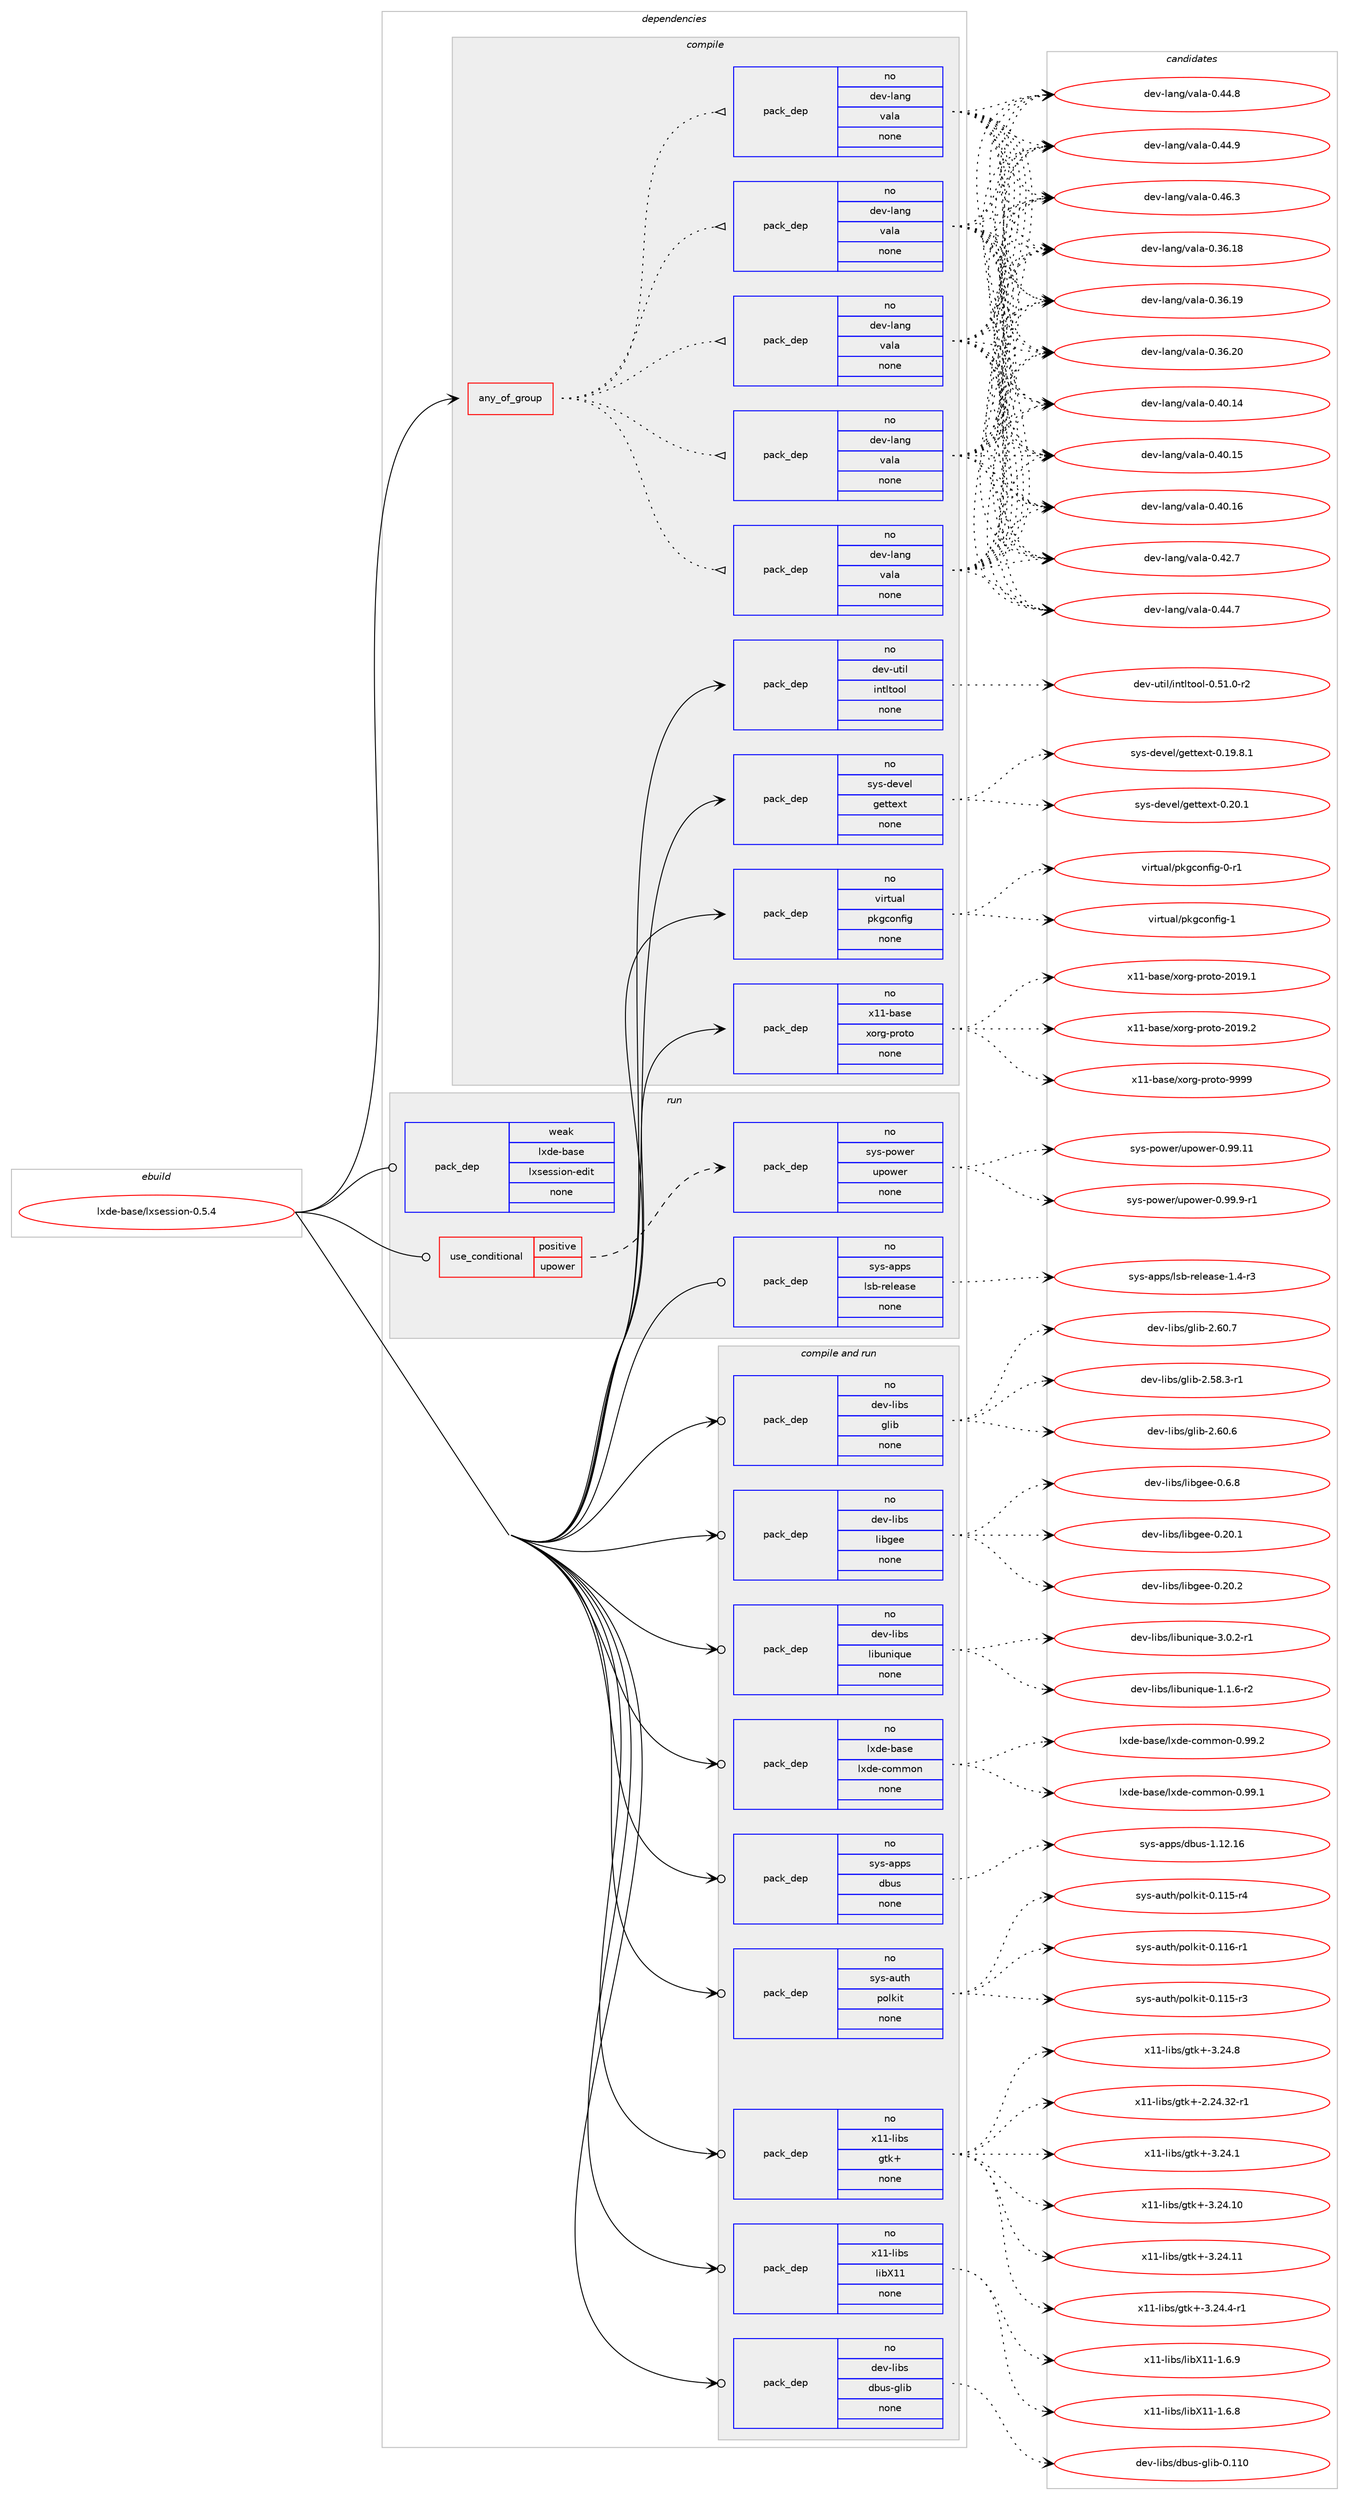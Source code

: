 digraph prolog {

# *************
# Graph options
# *************

newrank=true;
concentrate=true;
compound=true;
graph [rankdir=LR,fontname=Helvetica,fontsize=10,ranksep=1.5];#, ranksep=2.5, nodesep=0.2];
edge  [arrowhead=vee];
node  [fontname=Helvetica,fontsize=10];

# **********
# The ebuild
# **********

subgraph cluster_leftcol {
color=gray;
label=<<i>ebuild</i>>;
id [label="lxde-base/lxsession-0.5.4", color=red, width=4, href="../lxde-base/lxsession-0.5.4.svg"];
}

# ****************
# The dependencies
# ****************

subgraph cluster_midcol {
color=gray;
label=<<i>dependencies</i>>;
subgraph cluster_compile {
fillcolor="#eeeeee";
style=filled;
label=<<i>compile</i>>;
subgraph any12909 {
dependency770037 [label=<<TABLE BORDER="0" CELLBORDER="1" CELLSPACING="0" CELLPADDING="4"><TR><TD CELLPADDING="10">any_of_group</TD></TR></TABLE>>, shape=none, color=red];subgraph pack569044 {
dependency770038 [label=<<TABLE BORDER="0" CELLBORDER="1" CELLSPACING="0" CELLPADDING="4" WIDTH="220"><TR><TD ROWSPAN="6" CELLPADDING="30">pack_dep</TD></TR><TR><TD WIDTH="110">no</TD></TR><TR><TD>dev-lang</TD></TR><TR><TD>vala</TD></TR><TR><TD>none</TD></TR><TR><TD></TD></TR></TABLE>>, shape=none, color=blue];
}
dependency770037:e -> dependency770038:w [weight=20,style="dotted",arrowhead="oinv"];
subgraph pack569045 {
dependency770039 [label=<<TABLE BORDER="0" CELLBORDER="1" CELLSPACING="0" CELLPADDING="4" WIDTH="220"><TR><TD ROWSPAN="6" CELLPADDING="30">pack_dep</TD></TR><TR><TD WIDTH="110">no</TD></TR><TR><TD>dev-lang</TD></TR><TR><TD>vala</TD></TR><TR><TD>none</TD></TR><TR><TD></TD></TR></TABLE>>, shape=none, color=blue];
}
dependency770037:e -> dependency770039:w [weight=20,style="dotted",arrowhead="oinv"];
subgraph pack569046 {
dependency770040 [label=<<TABLE BORDER="0" CELLBORDER="1" CELLSPACING="0" CELLPADDING="4" WIDTH="220"><TR><TD ROWSPAN="6" CELLPADDING="30">pack_dep</TD></TR><TR><TD WIDTH="110">no</TD></TR><TR><TD>dev-lang</TD></TR><TR><TD>vala</TD></TR><TR><TD>none</TD></TR><TR><TD></TD></TR></TABLE>>, shape=none, color=blue];
}
dependency770037:e -> dependency770040:w [weight=20,style="dotted",arrowhead="oinv"];
subgraph pack569047 {
dependency770041 [label=<<TABLE BORDER="0" CELLBORDER="1" CELLSPACING="0" CELLPADDING="4" WIDTH="220"><TR><TD ROWSPAN="6" CELLPADDING="30">pack_dep</TD></TR><TR><TD WIDTH="110">no</TD></TR><TR><TD>dev-lang</TD></TR><TR><TD>vala</TD></TR><TR><TD>none</TD></TR><TR><TD></TD></TR></TABLE>>, shape=none, color=blue];
}
dependency770037:e -> dependency770041:w [weight=20,style="dotted",arrowhead="oinv"];
subgraph pack569048 {
dependency770042 [label=<<TABLE BORDER="0" CELLBORDER="1" CELLSPACING="0" CELLPADDING="4" WIDTH="220"><TR><TD ROWSPAN="6" CELLPADDING="30">pack_dep</TD></TR><TR><TD WIDTH="110">no</TD></TR><TR><TD>dev-lang</TD></TR><TR><TD>vala</TD></TR><TR><TD>none</TD></TR><TR><TD></TD></TR></TABLE>>, shape=none, color=blue];
}
dependency770037:e -> dependency770042:w [weight=20,style="dotted",arrowhead="oinv"];
}
id:e -> dependency770037:w [weight=20,style="solid",arrowhead="vee"];
subgraph pack569049 {
dependency770043 [label=<<TABLE BORDER="0" CELLBORDER="1" CELLSPACING="0" CELLPADDING="4" WIDTH="220"><TR><TD ROWSPAN="6" CELLPADDING="30">pack_dep</TD></TR><TR><TD WIDTH="110">no</TD></TR><TR><TD>dev-util</TD></TR><TR><TD>intltool</TD></TR><TR><TD>none</TD></TR><TR><TD></TD></TR></TABLE>>, shape=none, color=blue];
}
id:e -> dependency770043:w [weight=20,style="solid",arrowhead="vee"];
subgraph pack569050 {
dependency770044 [label=<<TABLE BORDER="0" CELLBORDER="1" CELLSPACING="0" CELLPADDING="4" WIDTH="220"><TR><TD ROWSPAN="6" CELLPADDING="30">pack_dep</TD></TR><TR><TD WIDTH="110">no</TD></TR><TR><TD>sys-devel</TD></TR><TR><TD>gettext</TD></TR><TR><TD>none</TD></TR><TR><TD></TD></TR></TABLE>>, shape=none, color=blue];
}
id:e -> dependency770044:w [weight=20,style="solid",arrowhead="vee"];
subgraph pack569051 {
dependency770045 [label=<<TABLE BORDER="0" CELLBORDER="1" CELLSPACING="0" CELLPADDING="4" WIDTH="220"><TR><TD ROWSPAN="6" CELLPADDING="30">pack_dep</TD></TR><TR><TD WIDTH="110">no</TD></TR><TR><TD>virtual</TD></TR><TR><TD>pkgconfig</TD></TR><TR><TD>none</TD></TR><TR><TD></TD></TR></TABLE>>, shape=none, color=blue];
}
id:e -> dependency770045:w [weight=20,style="solid",arrowhead="vee"];
subgraph pack569052 {
dependency770046 [label=<<TABLE BORDER="0" CELLBORDER="1" CELLSPACING="0" CELLPADDING="4" WIDTH="220"><TR><TD ROWSPAN="6" CELLPADDING="30">pack_dep</TD></TR><TR><TD WIDTH="110">no</TD></TR><TR><TD>x11-base</TD></TR><TR><TD>xorg-proto</TD></TR><TR><TD>none</TD></TR><TR><TD></TD></TR></TABLE>>, shape=none, color=blue];
}
id:e -> dependency770046:w [weight=20,style="solid",arrowhead="vee"];
}
subgraph cluster_compileandrun {
fillcolor="#eeeeee";
style=filled;
label=<<i>compile and run</i>>;
subgraph pack569053 {
dependency770047 [label=<<TABLE BORDER="0" CELLBORDER="1" CELLSPACING="0" CELLPADDING="4" WIDTH="220"><TR><TD ROWSPAN="6" CELLPADDING="30">pack_dep</TD></TR><TR><TD WIDTH="110">no</TD></TR><TR><TD>dev-libs</TD></TR><TR><TD>dbus-glib</TD></TR><TR><TD>none</TD></TR><TR><TD></TD></TR></TABLE>>, shape=none, color=blue];
}
id:e -> dependency770047:w [weight=20,style="solid",arrowhead="odotvee"];
subgraph pack569054 {
dependency770048 [label=<<TABLE BORDER="0" CELLBORDER="1" CELLSPACING="0" CELLPADDING="4" WIDTH="220"><TR><TD ROWSPAN="6" CELLPADDING="30">pack_dep</TD></TR><TR><TD WIDTH="110">no</TD></TR><TR><TD>dev-libs</TD></TR><TR><TD>glib</TD></TR><TR><TD>none</TD></TR><TR><TD></TD></TR></TABLE>>, shape=none, color=blue];
}
id:e -> dependency770048:w [weight=20,style="solid",arrowhead="odotvee"];
subgraph pack569055 {
dependency770049 [label=<<TABLE BORDER="0" CELLBORDER="1" CELLSPACING="0" CELLPADDING="4" WIDTH="220"><TR><TD ROWSPAN="6" CELLPADDING="30">pack_dep</TD></TR><TR><TD WIDTH="110">no</TD></TR><TR><TD>dev-libs</TD></TR><TR><TD>libgee</TD></TR><TR><TD>none</TD></TR><TR><TD></TD></TR></TABLE>>, shape=none, color=blue];
}
id:e -> dependency770049:w [weight=20,style="solid",arrowhead="odotvee"];
subgraph pack569056 {
dependency770050 [label=<<TABLE BORDER="0" CELLBORDER="1" CELLSPACING="0" CELLPADDING="4" WIDTH="220"><TR><TD ROWSPAN="6" CELLPADDING="30">pack_dep</TD></TR><TR><TD WIDTH="110">no</TD></TR><TR><TD>dev-libs</TD></TR><TR><TD>libunique</TD></TR><TR><TD>none</TD></TR><TR><TD></TD></TR></TABLE>>, shape=none, color=blue];
}
id:e -> dependency770050:w [weight=20,style="solid",arrowhead="odotvee"];
subgraph pack569057 {
dependency770051 [label=<<TABLE BORDER="0" CELLBORDER="1" CELLSPACING="0" CELLPADDING="4" WIDTH="220"><TR><TD ROWSPAN="6" CELLPADDING="30">pack_dep</TD></TR><TR><TD WIDTH="110">no</TD></TR><TR><TD>lxde-base</TD></TR><TR><TD>lxde-common</TD></TR><TR><TD>none</TD></TR><TR><TD></TD></TR></TABLE>>, shape=none, color=blue];
}
id:e -> dependency770051:w [weight=20,style="solid",arrowhead="odotvee"];
subgraph pack569058 {
dependency770052 [label=<<TABLE BORDER="0" CELLBORDER="1" CELLSPACING="0" CELLPADDING="4" WIDTH="220"><TR><TD ROWSPAN="6" CELLPADDING="30">pack_dep</TD></TR><TR><TD WIDTH="110">no</TD></TR><TR><TD>sys-apps</TD></TR><TR><TD>dbus</TD></TR><TR><TD>none</TD></TR><TR><TD></TD></TR></TABLE>>, shape=none, color=blue];
}
id:e -> dependency770052:w [weight=20,style="solid",arrowhead="odotvee"];
subgraph pack569059 {
dependency770053 [label=<<TABLE BORDER="0" CELLBORDER="1" CELLSPACING="0" CELLPADDING="4" WIDTH="220"><TR><TD ROWSPAN="6" CELLPADDING="30">pack_dep</TD></TR><TR><TD WIDTH="110">no</TD></TR><TR><TD>sys-auth</TD></TR><TR><TD>polkit</TD></TR><TR><TD>none</TD></TR><TR><TD></TD></TR></TABLE>>, shape=none, color=blue];
}
id:e -> dependency770053:w [weight=20,style="solid",arrowhead="odotvee"];
subgraph pack569060 {
dependency770054 [label=<<TABLE BORDER="0" CELLBORDER="1" CELLSPACING="0" CELLPADDING="4" WIDTH="220"><TR><TD ROWSPAN="6" CELLPADDING="30">pack_dep</TD></TR><TR><TD WIDTH="110">no</TD></TR><TR><TD>x11-libs</TD></TR><TR><TD>gtk+</TD></TR><TR><TD>none</TD></TR><TR><TD></TD></TR></TABLE>>, shape=none, color=blue];
}
id:e -> dependency770054:w [weight=20,style="solid",arrowhead="odotvee"];
subgraph pack569061 {
dependency770055 [label=<<TABLE BORDER="0" CELLBORDER="1" CELLSPACING="0" CELLPADDING="4" WIDTH="220"><TR><TD ROWSPAN="6" CELLPADDING="30">pack_dep</TD></TR><TR><TD WIDTH="110">no</TD></TR><TR><TD>x11-libs</TD></TR><TR><TD>libX11</TD></TR><TR><TD>none</TD></TR><TR><TD></TD></TR></TABLE>>, shape=none, color=blue];
}
id:e -> dependency770055:w [weight=20,style="solid",arrowhead="odotvee"];
}
subgraph cluster_run {
fillcolor="#eeeeee";
style=filled;
label=<<i>run</i>>;
subgraph cond187678 {
dependency770056 [label=<<TABLE BORDER="0" CELLBORDER="1" CELLSPACING="0" CELLPADDING="4"><TR><TD ROWSPAN="3" CELLPADDING="10">use_conditional</TD></TR><TR><TD>positive</TD></TR><TR><TD>upower</TD></TR></TABLE>>, shape=none, color=red];
subgraph pack569062 {
dependency770057 [label=<<TABLE BORDER="0" CELLBORDER="1" CELLSPACING="0" CELLPADDING="4" WIDTH="220"><TR><TD ROWSPAN="6" CELLPADDING="30">pack_dep</TD></TR><TR><TD WIDTH="110">no</TD></TR><TR><TD>sys-power</TD></TR><TR><TD>upower</TD></TR><TR><TD>none</TD></TR><TR><TD></TD></TR></TABLE>>, shape=none, color=blue];
}
dependency770056:e -> dependency770057:w [weight=20,style="dashed",arrowhead="vee"];
}
id:e -> dependency770056:w [weight=20,style="solid",arrowhead="odot"];
subgraph pack569063 {
dependency770058 [label=<<TABLE BORDER="0" CELLBORDER="1" CELLSPACING="0" CELLPADDING="4" WIDTH="220"><TR><TD ROWSPAN="6" CELLPADDING="30">pack_dep</TD></TR><TR><TD WIDTH="110">no</TD></TR><TR><TD>sys-apps</TD></TR><TR><TD>lsb-release</TD></TR><TR><TD>none</TD></TR><TR><TD></TD></TR></TABLE>>, shape=none, color=blue];
}
id:e -> dependency770058:w [weight=20,style="solid",arrowhead="odot"];
subgraph pack569064 {
dependency770059 [label=<<TABLE BORDER="0" CELLBORDER="1" CELLSPACING="0" CELLPADDING="4" WIDTH="220"><TR><TD ROWSPAN="6" CELLPADDING="30">pack_dep</TD></TR><TR><TD WIDTH="110">weak</TD></TR><TR><TD>lxde-base</TD></TR><TR><TD>lxsession-edit</TD></TR><TR><TD>none</TD></TR><TR><TD></TD></TR></TABLE>>, shape=none, color=blue];
}
id:e -> dependency770059:w [weight=20,style="solid",arrowhead="odot"];
}
}

# **************
# The candidates
# **************

subgraph cluster_choices {
rank=same;
color=gray;
label=<<i>candidates</i>>;

subgraph choice569044 {
color=black;
nodesep=1;
choice10010111845108971101034711897108974548465154464956 [label="dev-lang/vala-0.36.18", color=red, width=4,href="../dev-lang/vala-0.36.18.svg"];
choice10010111845108971101034711897108974548465154464957 [label="dev-lang/vala-0.36.19", color=red, width=4,href="../dev-lang/vala-0.36.19.svg"];
choice10010111845108971101034711897108974548465154465048 [label="dev-lang/vala-0.36.20", color=red, width=4,href="../dev-lang/vala-0.36.20.svg"];
choice10010111845108971101034711897108974548465248464952 [label="dev-lang/vala-0.40.14", color=red, width=4,href="../dev-lang/vala-0.40.14.svg"];
choice10010111845108971101034711897108974548465248464953 [label="dev-lang/vala-0.40.15", color=red, width=4,href="../dev-lang/vala-0.40.15.svg"];
choice10010111845108971101034711897108974548465248464954 [label="dev-lang/vala-0.40.16", color=red, width=4,href="../dev-lang/vala-0.40.16.svg"];
choice100101118451089711010347118971089745484652504655 [label="dev-lang/vala-0.42.7", color=red, width=4,href="../dev-lang/vala-0.42.7.svg"];
choice100101118451089711010347118971089745484652524655 [label="dev-lang/vala-0.44.7", color=red, width=4,href="../dev-lang/vala-0.44.7.svg"];
choice100101118451089711010347118971089745484652524656 [label="dev-lang/vala-0.44.8", color=red, width=4,href="../dev-lang/vala-0.44.8.svg"];
choice100101118451089711010347118971089745484652524657 [label="dev-lang/vala-0.44.9", color=red, width=4,href="../dev-lang/vala-0.44.9.svg"];
choice100101118451089711010347118971089745484652544651 [label="dev-lang/vala-0.46.3", color=red, width=4,href="../dev-lang/vala-0.46.3.svg"];
dependency770038:e -> choice10010111845108971101034711897108974548465154464956:w [style=dotted,weight="100"];
dependency770038:e -> choice10010111845108971101034711897108974548465154464957:w [style=dotted,weight="100"];
dependency770038:e -> choice10010111845108971101034711897108974548465154465048:w [style=dotted,weight="100"];
dependency770038:e -> choice10010111845108971101034711897108974548465248464952:w [style=dotted,weight="100"];
dependency770038:e -> choice10010111845108971101034711897108974548465248464953:w [style=dotted,weight="100"];
dependency770038:e -> choice10010111845108971101034711897108974548465248464954:w [style=dotted,weight="100"];
dependency770038:e -> choice100101118451089711010347118971089745484652504655:w [style=dotted,weight="100"];
dependency770038:e -> choice100101118451089711010347118971089745484652524655:w [style=dotted,weight="100"];
dependency770038:e -> choice100101118451089711010347118971089745484652524656:w [style=dotted,weight="100"];
dependency770038:e -> choice100101118451089711010347118971089745484652524657:w [style=dotted,weight="100"];
dependency770038:e -> choice100101118451089711010347118971089745484652544651:w [style=dotted,weight="100"];
}
subgraph choice569045 {
color=black;
nodesep=1;
choice10010111845108971101034711897108974548465154464956 [label="dev-lang/vala-0.36.18", color=red, width=4,href="../dev-lang/vala-0.36.18.svg"];
choice10010111845108971101034711897108974548465154464957 [label="dev-lang/vala-0.36.19", color=red, width=4,href="../dev-lang/vala-0.36.19.svg"];
choice10010111845108971101034711897108974548465154465048 [label="dev-lang/vala-0.36.20", color=red, width=4,href="../dev-lang/vala-0.36.20.svg"];
choice10010111845108971101034711897108974548465248464952 [label="dev-lang/vala-0.40.14", color=red, width=4,href="../dev-lang/vala-0.40.14.svg"];
choice10010111845108971101034711897108974548465248464953 [label="dev-lang/vala-0.40.15", color=red, width=4,href="../dev-lang/vala-0.40.15.svg"];
choice10010111845108971101034711897108974548465248464954 [label="dev-lang/vala-0.40.16", color=red, width=4,href="../dev-lang/vala-0.40.16.svg"];
choice100101118451089711010347118971089745484652504655 [label="dev-lang/vala-0.42.7", color=red, width=4,href="../dev-lang/vala-0.42.7.svg"];
choice100101118451089711010347118971089745484652524655 [label="dev-lang/vala-0.44.7", color=red, width=4,href="../dev-lang/vala-0.44.7.svg"];
choice100101118451089711010347118971089745484652524656 [label="dev-lang/vala-0.44.8", color=red, width=4,href="../dev-lang/vala-0.44.8.svg"];
choice100101118451089711010347118971089745484652524657 [label="dev-lang/vala-0.44.9", color=red, width=4,href="../dev-lang/vala-0.44.9.svg"];
choice100101118451089711010347118971089745484652544651 [label="dev-lang/vala-0.46.3", color=red, width=4,href="../dev-lang/vala-0.46.3.svg"];
dependency770039:e -> choice10010111845108971101034711897108974548465154464956:w [style=dotted,weight="100"];
dependency770039:e -> choice10010111845108971101034711897108974548465154464957:w [style=dotted,weight="100"];
dependency770039:e -> choice10010111845108971101034711897108974548465154465048:w [style=dotted,weight="100"];
dependency770039:e -> choice10010111845108971101034711897108974548465248464952:w [style=dotted,weight="100"];
dependency770039:e -> choice10010111845108971101034711897108974548465248464953:w [style=dotted,weight="100"];
dependency770039:e -> choice10010111845108971101034711897108974548465248464954:w [style=dotted,weight="100"];
dependency770039:e -> choice100101118451089711010347118971089745484652504655:w [style=dotted,weight="100"];
dependency770039:e -> choice100101118451089711010347118971089745484652524655:w [style=dotted,weight="100"];
dependency770039:e -> choice100101118451089711010347118971089745484652524656:w [style=dotted,weight="100"];
dependency770039:e -> choice100101118451089711010347118971089745484652524657:w [style=dotted,weight="100"];
dependency770039:e -> choice100101118451089711010347118971089745484652544651:w [style=dotted,weight="100"];
}
subgraph choice569046 {
color=black;
nodesep=1;
choice10010111845108971101034711897108974548465154464956 [label="dev-lang/vala-0.36.18", color=red, width=4,href="../dev-lang/vala-0.36.18.svg"];
choice10010111845108971101034711897108974548465154464957 [label="dev-lang/vala-0.36.19", color=red, width=4,href="../dev-lang/vala-0.36.19.svg"];
choice10010111845108971101034711897108974548465154465048 [label="dev-lang/vala-0.36.20", color=red, width=4,href="../dev-lang/vala-0.36.20.svg"];
choice10010111845108971101034711897108974548465248464952 [label="dev-lang/vala-0.40.14", color=red, width=4,href="../dev-lang/vala-0.40.14.svg"];
choice10010111845108971101034711897108974548465248464953 [label="dev-lang/vala-0.40.15", color=red, width=4,href="../dev-lang/vala-0.40.15.svg"];
choice10010111845108971101034711897108974548465248464954 [label="dev-lang/vala-0.40.16", color=red, width=4,href="../dev-lang/vala-0.40.16.svg"];
choice100101118451089711010347118971089745484652504655 [label="dev-lang/vala-0.42.7", color=red, width=4,href="../dev-lang/vala-0.42.7.svg"];
choice100101118451089711010347118971089745484652524655 [label="dev-lang/vala-0.44.7", color=red, width=4,href="../dev-lang/vala-0.44.7.svg"];
choice100101118451089711010347118971089745484652524656 [label="dev-lang/vala-0.44.8", color=red, width=4,href="../dev-lang/vala-0.44.8.svg"];
choice100101118451089711010347118971089745484652524657 [label="dev-lang/vala-0.44.9", color=red, width=4,href="../dev-lang/vala-0.44.9.svg"];
choice100101118451089711010347118971089745484652544651 [label="dev-lang/vala-0.46.3", color=red, width=4,href="../dev-lang/vala-0.46.3.svg"];
dependency770040:e -> choice10010111845108971101034711897108974548465154464956:w [style=dotted,weight="100"];
dependency770040:e -> choice10010111845108971101034711897108974548465154464957:w [style=dotted,weight="100"];
dependency770040:e -> choice10010111845108971101034711897108974548465154465048:w [style=dotted,weight="100"];
dependency770040:e -> choice10010111845108971101034711897108974548465248464952:w [style=dotted,weight="100"];
dependency770040:e -> choice10010111845108971101034711897108974548465248464953:w [style=dotted,weight="100"];
dependency770040:e -> choice10010111845108971101034711897108974548465248464954:w [style=dotted,weight="100"];
dependency770040:e -> choice100101118451089711010347118971089745484652504655:w [style=dotted,weight="100"];
dependency770040:e -> choice100101118451089711010347118971089745484652524655:w [style=dotted,weight="100"];
dependency770040:e -> choice100101118451089711010347118971089745484652524656:w [style=dotted,weight="100"];
dependency770040:e -> choice100101118451089711010347118971089745484652524657:w [style=dotted,weight="100"];
dependency770040:e -> choice100101118451089711010347118971089745484652544651:w [style=dotted,weight="100"];
}
subgraph choice569047 {
color=black;
nodesep=1;
choice10010111845108971101034711897108974548465154464956 [label="dev-lang/vala-0.36.18", color=red, width=4,href="../dev-lang/vala-0.36.18.svg"];
choice10010111845108971101034711897108974548465154464957 [label="dev-lang/vala-0.36.19", color=red, width=4,href="../dev-lang/vala-0.36.19.svg"];
choice10010111845108971101034711897108974548465154465048 [label="dev-lang/vala-0.36.20", color=red, width=4,href="../dev-lang/vala-0.36.20.svg"];
choice10010111845108971101034711897108974548465248464952 [label="dev-lang/vala-0.40.14", color=red, width=4,href="../dev-lang/vala-0.40.14.svg"];
choice10010111845108971101034711897108974548465248464953 [label="dev-lang/vala-0.40.15", color=red, width=4,href="../dev-lang/vala-0.40.15.svg"];
choice10010111845108971101034711897108974548465248464954 [label="dev-lang/vala-0.40.16", color=red, width=4,href="../dev-lang/vala-0.40.16.svg"];
choice100101118451089711010347118971089745484652504655 [label="dev-lang/vala-0.42.7", color=red, width=4,href="../dev-lang/vala-0.42.7.svg"];
choice100101118451089711010347118971089745484652524655 [label="dev-lang/vala-0.44.7", color=red, width=4,href="../dev-lang/vala-0.44.7.svg"];
choice100101118451089711010347118971089745484652524656 [label="dev-lang/vala-0.44.8", color=red, width=4,href="../dev-lang/vala-0.44.8.svg"];
choice100101118451089711010347118971089745484652524657 [label="dev-lang/vala-0.44.9", color=red, width=4,href="../dev-lang/vala-0.44.9.svg"];
choice100101118451089711010347118971089745484652544651 [label="dev-lang/vala-0.46.3", color=red, width=4,href="../dev-lang/vala-0.46.3.svg"];
dependency770041:e -> choice10010111845108971101034711897108974548465154464956:w [style=dotted,weight="100"];
dependency770041:e -> choice10010111845108971101034711897108974548465154464957:w [style=dotted,weight="100"];
dependency770041:e -> choice10010111845108971101034711897108974548465154465048:w [style=dotted,weight="100"];
dependency770041:e -> choice10010111845108971101034711897108974548465248464952:w [style=dotted,weight="100"];
dependency770041:e -> choice10010111845108971101034711897108974548465248464953:w [style=dotted,weight="100"];
dependency770041:e -> choice10010111845108971101034711897108974548465248464954:w [style=dotted,weight="100"];
dependency770041:e -> choice100101118451089711010347118971089745484652504655:w [style=dotted,weight="100"];
dependency770041:e -> choice100101118451089711010347118971089745484652524655:w [style=dotted,weight="100"];
dependency770041:e -> choice100101118451089711010347118971089745484652524656:w [style=dotted,weight="100"];
dependency770041:e -> choice100101118451089711010347118971089745484652524657:w [style=dotted,weight="100"];
dependency770041:e -> choice100101118451089711010347118971089745484652544651:w [style=dotted,weight="100"];
}
subgraph choice569048 {
color=black;
nodesep=1;
choice10010111845108971101034711897108974548465154464956 [label="dev-lang/vala-0.36.18", color=red, width=4,href="../dev-lang/vala-0.36.18.svg"];
choice10010111845108971101034711897108974548465154464957 [label="dev-lang/vala-0.36.19", color=red, width=4,href="../dev-lang/vala-0.36.19.svg"];
choice10010111845108971101034711897108974548465154465048 [label="dev-lang/vala-0.36.20", color=red, width=4,href="../dev-lang/vala-0.36.20.svg"];
choice10010111845108971101034711897108974548465248464952 [label="dev-lang/vala-0.40.14", color=red, width=4,href="../dev-lang/vala-0.40.14.svg"];
choice10010111845108971101034711897108974548465248464953 [label="dev-lang/vala-0.40.15", color=red, width=4,href="../dev-lang/vala-0.40.15.svg"];
choice10010111845108971101034711897108974548465248464954 [label="dev-lang/vala-0.40.16", color=red, width=4,href="../dev-lang/vala-0.40.16.svg"];
choice100101118451089711010347118971089745484652504655 [label="dev-lang/vala-0.42.7", color=red, width=4,href="../dev-lang/vala-0.42.7.svg"];
choice100101118451089711010347118971089745484652524655 [label="dev-lang/vala-0.44.7", color=red, width=4,href="../dev-lang/vala-0.44.7.svg"];
choice100101118451089711010347118971089745484652524656 [label="dev-lang/vala-0.44.8", color=red, width=4,href="../dev-lang/vala-0.44.8.svg"];
choice100101118451089711010347118971089745484652524657 [label="dev-lang/vala-0.44.9", color=red, width=4,href="../dev-lang/vala-0.44.9.svg"];
choice100101118451089711010347118971089745484652544651 [label="dev-lang/vala-0.46.3", color=red, width=4,href="../dev-lang/vala-0.46.3.svg"];
dependency770042:e -> choice10010111845108971101034711897108974548465154464956:w [style=dotted,weight="100"];
dependency770042:e -> choice10010111845108971101034711897108974548465154464957:w [style=dotted,weight="100"];
dependency770042:e -> choice10010111845108971101034711897108974548465154465048:w [style=dotted,weight="100"];
dependency770042:e -> choice10010111845108971101034711897108974548465248464952:w [style=dotted,weight="100"];
dependency770042:e -> choice10010111845108971101034711897108974548465248464953:w [style=dotted,weight="100"];
dependency770042:e -> choice10010111845108971101034711897108974548465248464954:w [style=dotted,weight="100"];
dependency770042:e -> choice100101118451089711010347118971089745484652504655:w [style=dotted,weight="100"];
dependency770042:e -> choice100101118451089711010347118971089745484652524655:w [style=dotted,weight="100"];
dependency770042:e -> choice100101118451089711010347118971089745484652524656:w [style=dotted,weight="100"];
dependency770042:e -> choice100101118451089711010347118971089745484652524657:w [style=dotted,weight="100"];
dependency770042:e -> choice100101118451089711010347118971089745484652544651:w [style=dotted,weight="100"];
}
subgraph choice569049 {
color=black;
nodesep=1;
choice1001011184511711610510847105110116108116111111108454846534946484511450 [label="dev-util/intltool-0.51.0-r2", color=red, width=4,href="../dev-util/intltool-0.51.0-r2.svg"];
dependency770043:e -> choice1001011184511711610510847105110116108116111111108454846534946484511450:w [style=dotted,weight="100"];
}
subgraph choice569050 {
color=black;
nodesep=1;
choice1151211154510010111810110847103101116116101120116454846495746564649 [label="sys-devel/gettext-0.19.8.1", color=red, width=4,href="../sys-devel/gettext-0.19.8.1.svg"];
choice115121115451001011181011084710310111611610112011645484650484649 [label="sys-devel/gettext-0.20.1", color=red, width=4,href="../sys-devel/gettext-0.20.1.svg"];
dependency770044:e -> choice1151211154510010111810110847103101116116101120116454846495746564649:w [style=dotted,weight="100"];
dependency770044:e -> choice115121115451001011181011084710310111611610112011645484650484649:w [style=dotted,weight="100"];
}
subgraph choice569051 {
color=black;
nodesep=1;
choice11810511411611797108471121071039911111010210510345484511449 [label="virtual/pkgconfig-0-r1", color=red, width=4,href="../virtual/pkgconfig-0-r1.svg"];
choice1181051141161179710847112107103991111101021051034549 [label="virtual/pkgconfig-1", color=red, width=4,href="../virtual/pkgconfig-1.svg"];
dependency770045:e -> choice11810511411611797108471121071039911111010210510345484511449:w [style=dotted,weight="100"];
dependency770045:e -> choice1181051141161179710847112107103991111101021051034549:w [style=dotted,weight="100"];
}
subgraph choice569052 {
color=black;
nodesep=1;
choice1204949459897115101471201111141034511211411111611145504849574649 [label="x11-base/xorg-proto-2019.1", color=red, width=4,href="../x11-base/xorg-proto-2019.1.svg"];
choice1204949459897115101471201111141034511211411111611145504849574650 [label="x11-base/xorg-proto-2019.2", color=red, width=4,href="../x11-base/xorg-proto-2019.2.svg"];
choice120494945989711510147120111114103451121141111161114557575757 [label="x11-base/xorg-proto-9999", color=red, width=4,href="../x11-base/xorg-proto-9999.svg"];
dependency770046:e -> choice1204949459897115101471201111141034511211411111611145504849574649:w [style=dotted,weight="100"];
dependency770046:e -> choice1204949459897115101471201111141034511211411111611145504849574650:w [style=dotted,weight="100"];
dependency770046:e -> choice120494945989711510147120111114103451121141111161114557575757:w [style=dotted,weight="100"];
}
subgraph choice569053 {
color=black;
nodesep=1;
choice100101118451081059811547100981171154510310810598454846494948 [label="dev-libs/dbus-glib-0.110", color=red, width=4,href="../dev-libs/dbus-glib-0.110.svg"];
dependency770047:e -> choice100101118451081059811547100981171154510310810598454846494948:w [style=dotted,weight="100"];
}
subgraph choice569054 {
color=black;
nodesep=1;
choice10010111845108105981154710310810598455046535646514511449 [label="dev-libs/glib-2.58.3-r1", color=red, width=4,href="../dev-libs/glib-2.58.3-r1.svg"];
choice1001011184510810598115471031081059845504654484654 [label="dev-libs/glib-2.60.6", color=red, width=4,href="../dev-libs/glib-2.60.6.svg"];
choice1001011184510810598115471031081059845504654484655 [label="dev-libs/glib-2.60.7", color=red, width=4,href="../dev-libs/glib-2.60.7.svg"];
dependency770048:e -> choice10010111845108105981154710310810598455046535646514511449:w [style=dotted,weight="100"];
dependency770048:e -> choice1001011184510810598115471031081059845504654484654:w [style=dotted,weight="100"];
dependency770048:e -> choice1001011184510810598115471031081059845504654484655:w [style=dotted,weight="100"];
}
subgraph choice569055 {
color=black;
nodesep=1;
choice1001011184510810598115471081059810310110145484650484649 [label="dev-libs/libgee-0.20.1", color=red, width=4,href="../dev-libs/libgee-0.20.1.svg"];
choice1001011184510810598115471081059810310110145484650484650 [label="dev-libs/libgee-0.20.2", color=red, width=4,href="../dev-libs/libgee-0.20.2.svg"];
choice10010111845108105981154710810598103101101454846544656 [label="dev-libs/libgee-0.6.8", color=red, width=4,href="../dev-libs/libgee-0.6.8.svg"];
dependency770049:e -> choice1001011184510810598115471081059810310110145484650484649:w [style=dotted,weight="100"];
dependency770049:e -> choice1001011184510810598115471081059810310110145484650484650:w [style=dotted,weight="100"];
dependency770049:e -> choice10010111845108105981154710810598103101101454846544656:w [style=dotted,weight="100"];
}
subgraph choice569056 {
color=black;
nodesep=1;
choice100101118451081059811547108105981171101051131171014549464946544511450 [label="dev-libs/libunique-1.1.6-r2", color=red, width=4,href="../dev-libs/libunique-1.1.6-r2.svg"];
choice100101118451081059811547108105981171101051131171014551464846504511449 [label="dev-libs/libunique-3.0.2-r1", color=red, width=4,href="../dev-libs/libunique-3.0.2-r1.svg"];
dependency770050:e -> choice100101118451081059811547108105981171101051131171014549464946544511450:w [style=dotted,weight="100"];
dependency770050:e -> choice100101118451081059811547108105981171101051131171014551464846504511449:w [style=dotted,weight="100"];
}
subgraph choice569057 {
color=black;
nodesep=1;
choice10812010010145989711510147108120100101459911110910911111045484657574649 [label="lxde-base/lxde-common-0.99.1", color=red, width=4,href="../lxde-base/lxde-common-0.99.1.svg"];
choice10812010010145989711510147108120100101459911110910911111045484657574650 [label="lxde-base/lxde-common-0.99.2", color=red, width=4,href="../lxde-base/lxde-common-0.99.2.svg"];
dependency770051:e -> choice10812010010145989711510147108120100101459911110910911111045484657574649:w [style=dotted,weight="100"];
dependency770051:e -> choice10812010010145989711510147108120100101459911110910911111045484657574650:w [style=dotted,weight="100"];
}
subgraph choice569058 {
color=black;
nodesep=1;
choice115121115459711211211547100981171154549464950464954 [label="sys-apps/dbus-1.12.16", color=red, width=4,href="../sys-apps/dbus-1.12.16.svg"];
dependency770052:e -> choice115121115459711211211547100981171154549464950464954:w [style=dotted,weight="100"];
}
subgraph choice569059 {
color=black;
nodesep=1;
choice1151211154597117116104471121111081071051164548464949534511451 [label="sys-auth/polkit-0.115-r3", color=red, width=4,href="../sys-auth/polkit-0.115-r3.svg"];
choice1151211154597117116104471121111081071051164548464949534511452 [label="sys-auth/polkit-0.115-r4", color=red, width=4,href="../sys-auth/polkit-0.115-r4.svg"];
choice1151211154597117116104471121111081071051164548464949544511449 [label="sys-auth/polkit-0.116-r1", color=red, width=4,href="../sys-auth/polkit-0.116-r1.svg"];
dependency770053:e -> choice1151211154597117116104471121111081071051164548464949534511451:w [style=dotted,weight="100"];
dependency770053:e -> choice1151211154597117116104471121111081071051164548464949534511452:w [style=dotted,weight="100"];
dependency770053:e -> choice1151211154597117116104471121111081071051164548464949544511449:w [style=dotted,weight="100"];
}
subgraph choice569060 {
color=black;
nodesep=1;
choice12049494510810598115471031161074345504650524651504511449 [label="x11-libs/gtk+-2.24.32-r1", color=red, width=4,href="../x11-libs/gtk+-2.24.32-r1.svg"];
choice12049494510810598115471031161074345514650524649 [label="x11-libs/gtk+-3.24.1", color=red, width=4,href="../x11-libs/gtk+-3.24.1.svg"];
choice1204949451081059811547103116107434551465052464948 [label="x11-libs/gtk+-3.24.10", color=red, width=4,href="../x11-libs/gtk+-3.24.10.svg"];
choice1204949451081059811547103116107434551465052464949 [label="x11-libs/gtk+-3.24.11", color=red, width=4,href="../x11-libs/gtk+-3.24.11.svg"];
choice120494945108105981154710311610743455146505246524511449 [label="x11-libs/gtk+-3.24.4-r1", color=red, width=4,href="../x11-libs/gtk+-3.24.4-r1.svg"];
choice12049494510810598115471031161074345514650524656 [label="x11-libs/gtk+-3.24.8", color=red, width=4,href="../x11-libs/gtk+-3.24.8.svg"];
dependency770054:e -> choice12049494510810598115471031161074345504650524651504511449:w [style=dotted,weight="100"];
dependency770054:e -> choice12049494510810598115471031161074345514650524649:w [style=dotted,weight="100"];
dependency770054:e -> choice1204949451081059811547103116107434551465052464948:w [style=dotted,weight="100"];
dependency770054:e -> choice1204949451081059811547103116107434551465052464949:w [style=dotted,weight="100"];
dependency770054:e -> choice120494945108105981154710311610743455146505246524511449:w [style=dotted,weight="100"];
dependency770054:e -> choice12049494510810598115471031161074345514650524656:w [style=dotted,weight="100"];
}
subgraph choice569061 {
color=black;
nodesep=1;
choice120494945108105981154710810598884949454946544656 [label="x11-libs/libX11-1.6.8", color=red, width=4,href="../x11-libs/libX11-1.6.8.svg"];
choice120494945108105981154710810598884949454946544657 [label="x11-libs/libX11-1.6.9", color=red, width=4,href="../x11-libs/libX11-1.6.9.svg"];
dependency770055:e -> choice120494945108105981154710810598884949454946544656:w [style=dotted,weight="100"];
dependency770055:e -> choice120494945108105981154710810598884949454946544657:w [style=dotted,weight="100"];
}
subgraph choice569062 {
color=black;
nodesep=1;
choice11512111545112111119101114471171121111191011144548465757464949 [label="sys-power/upower-0.99.11", color=red, width=4,href="../sys-power/upower-0.99.11.svg"];
choice1151211154511211111910111447117112111119101114454846575746574511449 [label="sys-power/upower-0.99.9-r1", color=red, width=4,href="../sys-power/upower-0.99.9-r1.svg"];
dependency770057:e -> choice11512111545112111119101114471171121111191011144548465757464949:w [style=dotted,weight="100"];
dependency770057:e -> choice1151211154511211111910111447117112111119101114454846575746574511449:w [style=dotted,weight="100"];
}
subgraph choice569063 {
color=black;
nodesep=1;
choice115121115459711211211547108115984511410110810197115101454946524511451 [label="sys-apps/lsb-release-1.4-r3", color=red, width=4,href="../sys-apps/lsb-release-1.4-r3.svg"];
dependency770058:e -> choice115121115459711211211547108115984511410110810197115101454946524511451:w [style=dotted,weight="100"];
}
subgraph choice569064 {
color=black;
nodesep=1;
}
}

}
